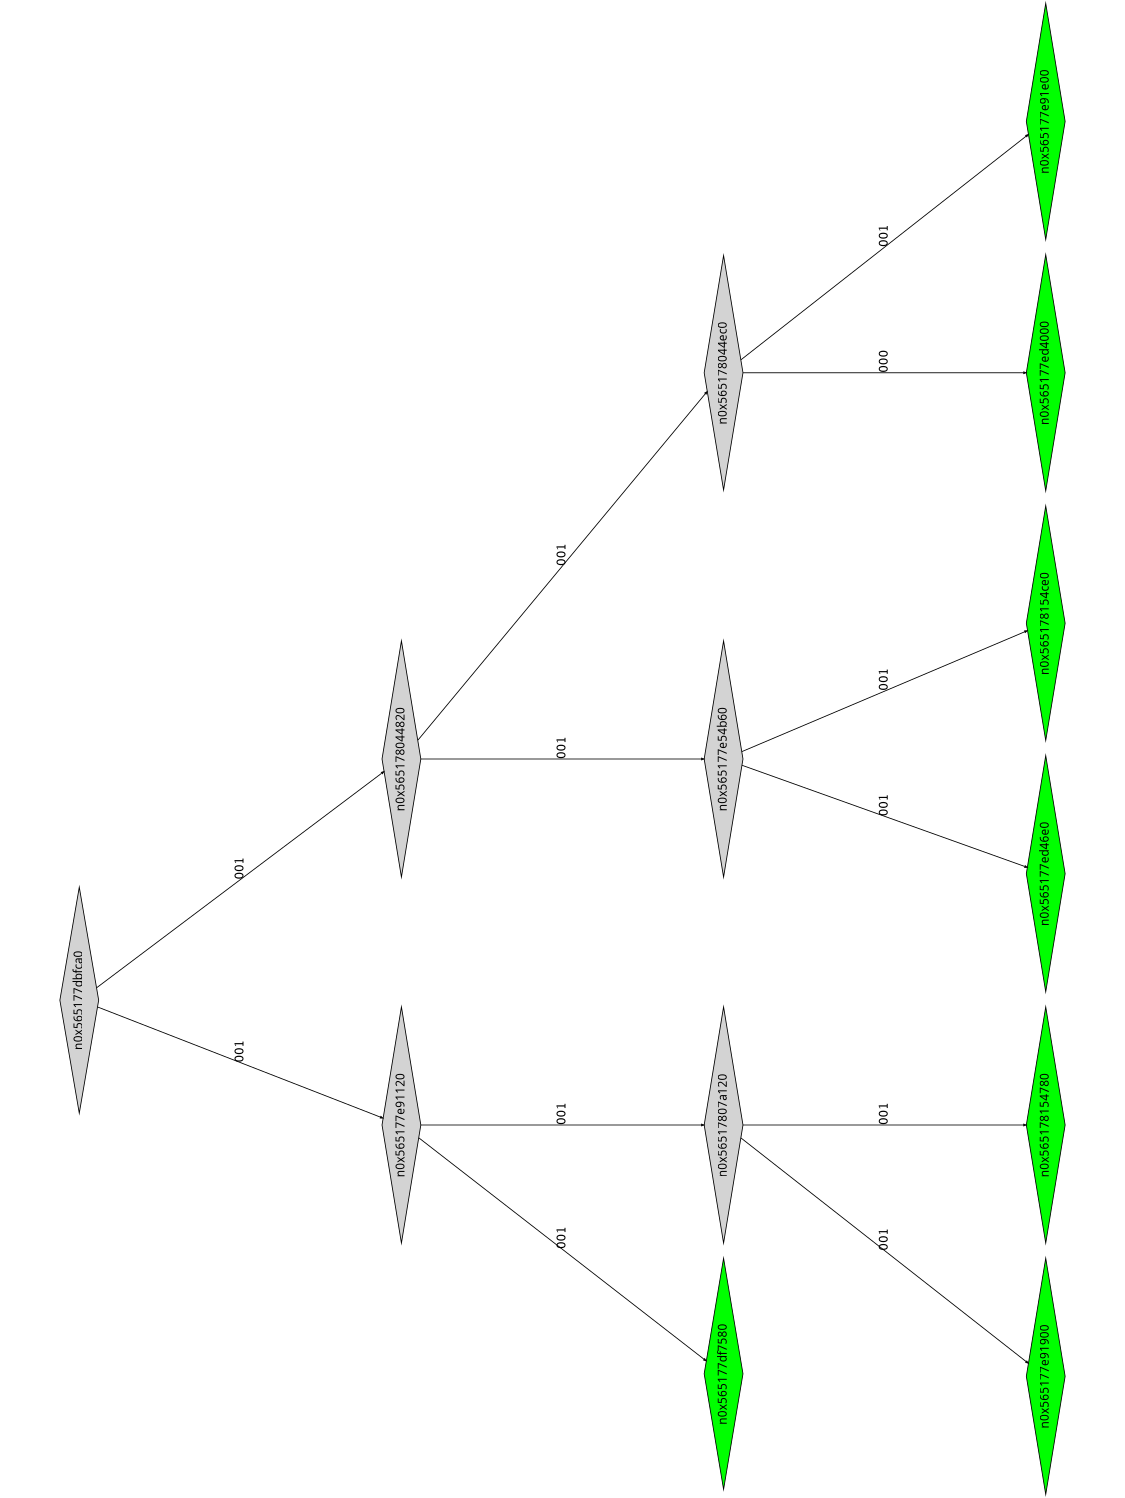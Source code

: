digraph G {
	size="10,7.5";
	ratio=fill;
	rotate=90;
	center = "true";
	node [style="filled",width=.1,height=.1,fontname="Terminus"]
	edge [arrowsize=.3]
	n0x565177dbfca0 [shape=diamond];
	n0x565177dbfca0 -> n0x565177e91120 [label=001];
	n0x565177dbfca0 -> n0x565178044820 [label=001];
	n0x565178044820 [shape=diamond];
	n0x565178044820 -> n0x565177e54b60 [label=001];
	n0x565178044820 -> n0x565178044ec0 [label=001];
	n0x565178044ec0 [shape=diamond];
	n0x565178044ec0 -> n0x565177ed4000 [label=000];
	n0x565178044ec0 -> n0x565177e91e00 [label=001];
	n0x565177e91e00 [shape=diamond,fillcolor=green];
	n0x565177ed4000 [shape=diamond,fillcolor=green];
	n0x565177e54b60 [shape=diamond];
	n0x565177e54b60 -> n0x565177ed46e0 [label=001];
	n0x565177e54b60 -> n0x565178154ce0 [label=001];
	n0x565178154ce0 [shape=diamond,fillcolor=green];
	n0x565177ed46e0 [shape=diamond,fillcolor=green];
	n0x565177e91120 [shape=diamond];
	n0x565177e91120 -> n0x565177df7580 [label=001];
	n0x565177e91120 -> n0x56517807a120 [label=001];
	n0x56517807a120 [shape=diamond];
	n0x56517807a120 -> n0x565177e91900 [label=001];
	n0x56517807a120 -> n0x565178154780 [label=001];
	n0x565178154780 [shape=diamond,fillcolor=green];
	n0x565177e91900 [shape=diamond,fillcolor=green];
	n0x565177df7580 [shape=diamond,fillcolor=green];
}
